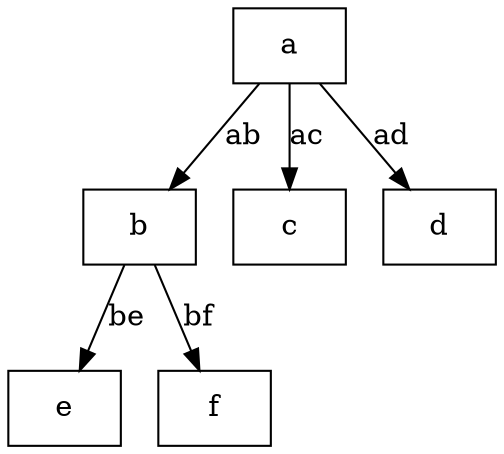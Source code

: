 digraph Tree {
node [shape=box] ;
N1[label="a"];
N2[label="b"];
N1 -> N2 [label="ab"];
N3[label="e"];
N2 -> N3 [label="be"];
N4[label="f"];
N2 -> N4 [label="bf"];
N5[label="c"];
N1 -> N5 [label="ac"];
N6[label="d"];
N1 -> N6 [label="ad"];
}